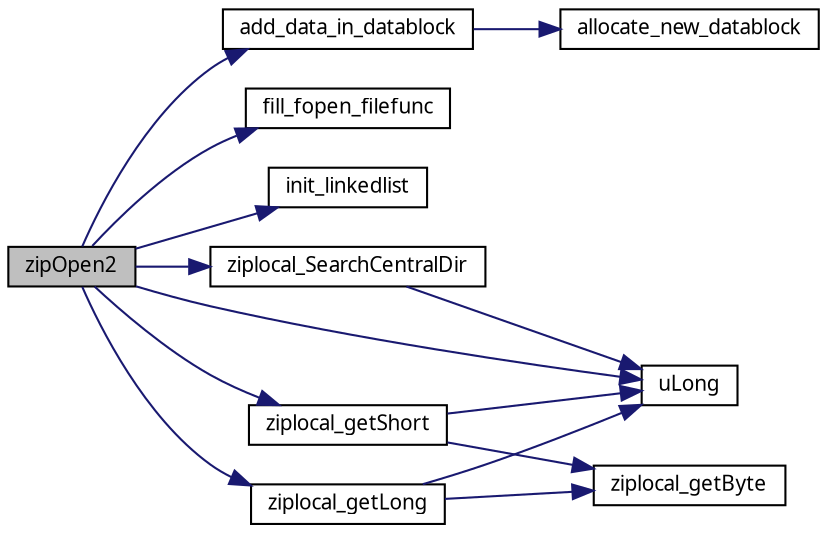 digraph G
{
  edge [fontname="FreeSans.ttf",fontsize="10",labelfontname="FreeSans.ttf",labelfontsize="10"];
  node [fontname="FreeSans.ttf",fontsize="10",shape=record];
  rankdir=LR;
  Node1 [label="zipOpen2",height=0.2,width=0.4,color="black", fillcolor="grey75", style="filled" fontcolor="black"];
  Node1 -> Node2 [color="midnightblue",fontsize="10",style="solid",fontname="FreeSans.ttf"];
  Node2 [label="add_data_in_datablock",height=0.2,width=0.4,color="black", fillcolor="white", style="filled",URL="$zip_8c.html#af411f447b40db1fad258dee3b786ccc1"];
  Node2 -> Node3 [color="midnightblue",fontsize="10",style="solid",fontname="FreeSans.ttf"];
  Node3 [label="allocate_new_datablock",height=0.2,width=0.4,color="black", fillcolor="white", style="filled",URL="$zip_8c.html#a86c6b1ea8228286351584adc3d47b07c"];
  Node1 -> Node4 [color="midnightblue",fontsize="10",style="solid",fontname="FreeSans.ttf"];
  Node4 [label="fill_fopen_filefunc",height=0.2,width=0.4,color="black", fillcolor="white", style="filled",URL="$ioapi_8c.html#ab44f1d585b26ce7f9447a91ada432727"];
  Node1 -> Node5 [color="midnightblue",fontsize="10",style="solid",fontname="FreeSans.ttf"];
  Node5 [label="init_linkedlist",height=0.2,width=0.4,color="black", fillcolor="white", style="filled",URL="$zip_8c.html#ab35cbb6cd12ca130a5f4443aeca7e43b"];
  Node1 -> Node6 [color="midnightblue",fontsize="10",style="solid",fontname="FreeSans.ttf"];
  Node6 [label="uLong",height=0.2,width=0.4,color="black", fillcolor="white", style="filled",URL="$ioapi_8h.html#a50e9e9d5c30e481de822ad68fe537986"];
  Node1 -> Node7 [color="midnightblue",fontsize="10",style="solid",fontname="FreeSans.ttf"];
  Node7 [label="ziplocal_getLong",height=0.2,width=0.4,color="black", fillcolor="white", style="filled",URL="$zip_8c.html#a6bb96bf76fc9e8af6ad80c5f5585e89d"];
  Node7 -> Node6 [color="midnightblue",fontsize="10",style="solid",fontname="FreeSans.ttf"];
  Node7 -> Node8 [color="midnightblue",fontsize="10",style="solid",fontname="FreeSans.ttf"];
  Node8 [label="ziplocal_getByte",height=0.2,width=0.4,color="black", fillcolor="white", style="filled",URL="$zip_8c.html#ac535025c7ad3c3c0f928fceb7bc3e81f"];
  Node1 -> Node9 [color="midnightblue",fontsize="10",style="solid",fontname="FreeSans.ttf"];
  Node9 [label="ziplocal_getShort",height=0.2,width=0.4,color="black", fillcolor="white", style="filled",URL="$zip_8c.html#ac1d0eaea6f45e086e00b8ef00cef53cf"];
  Node9 -> Node6 [color="midnightblue",fontsize="10",style="solid",fontname="FreeSans.ttf"];
  Node9 -> Node8 [color="midnightblue",fontsize="10",style="solid",fontname="FreeSans.ttf"];
  Node1 -> Node10 [color="midnightblue",fontsize="10",style="solid",fontname="FreeSans.ttf"];
  Node10 [label="ziplocal_SearchCentralDir",height=0.2,width=0.4,color="black", fillcolor="white", style="filled",URL="$zip_8c.html#ac159dd6d503fa01c50ae69eda9e52c90"];
  Node10 -> Node6 [color="midnightblue",fontsize="10",style="solid",fontname="FreeSans.ttf"];
}
